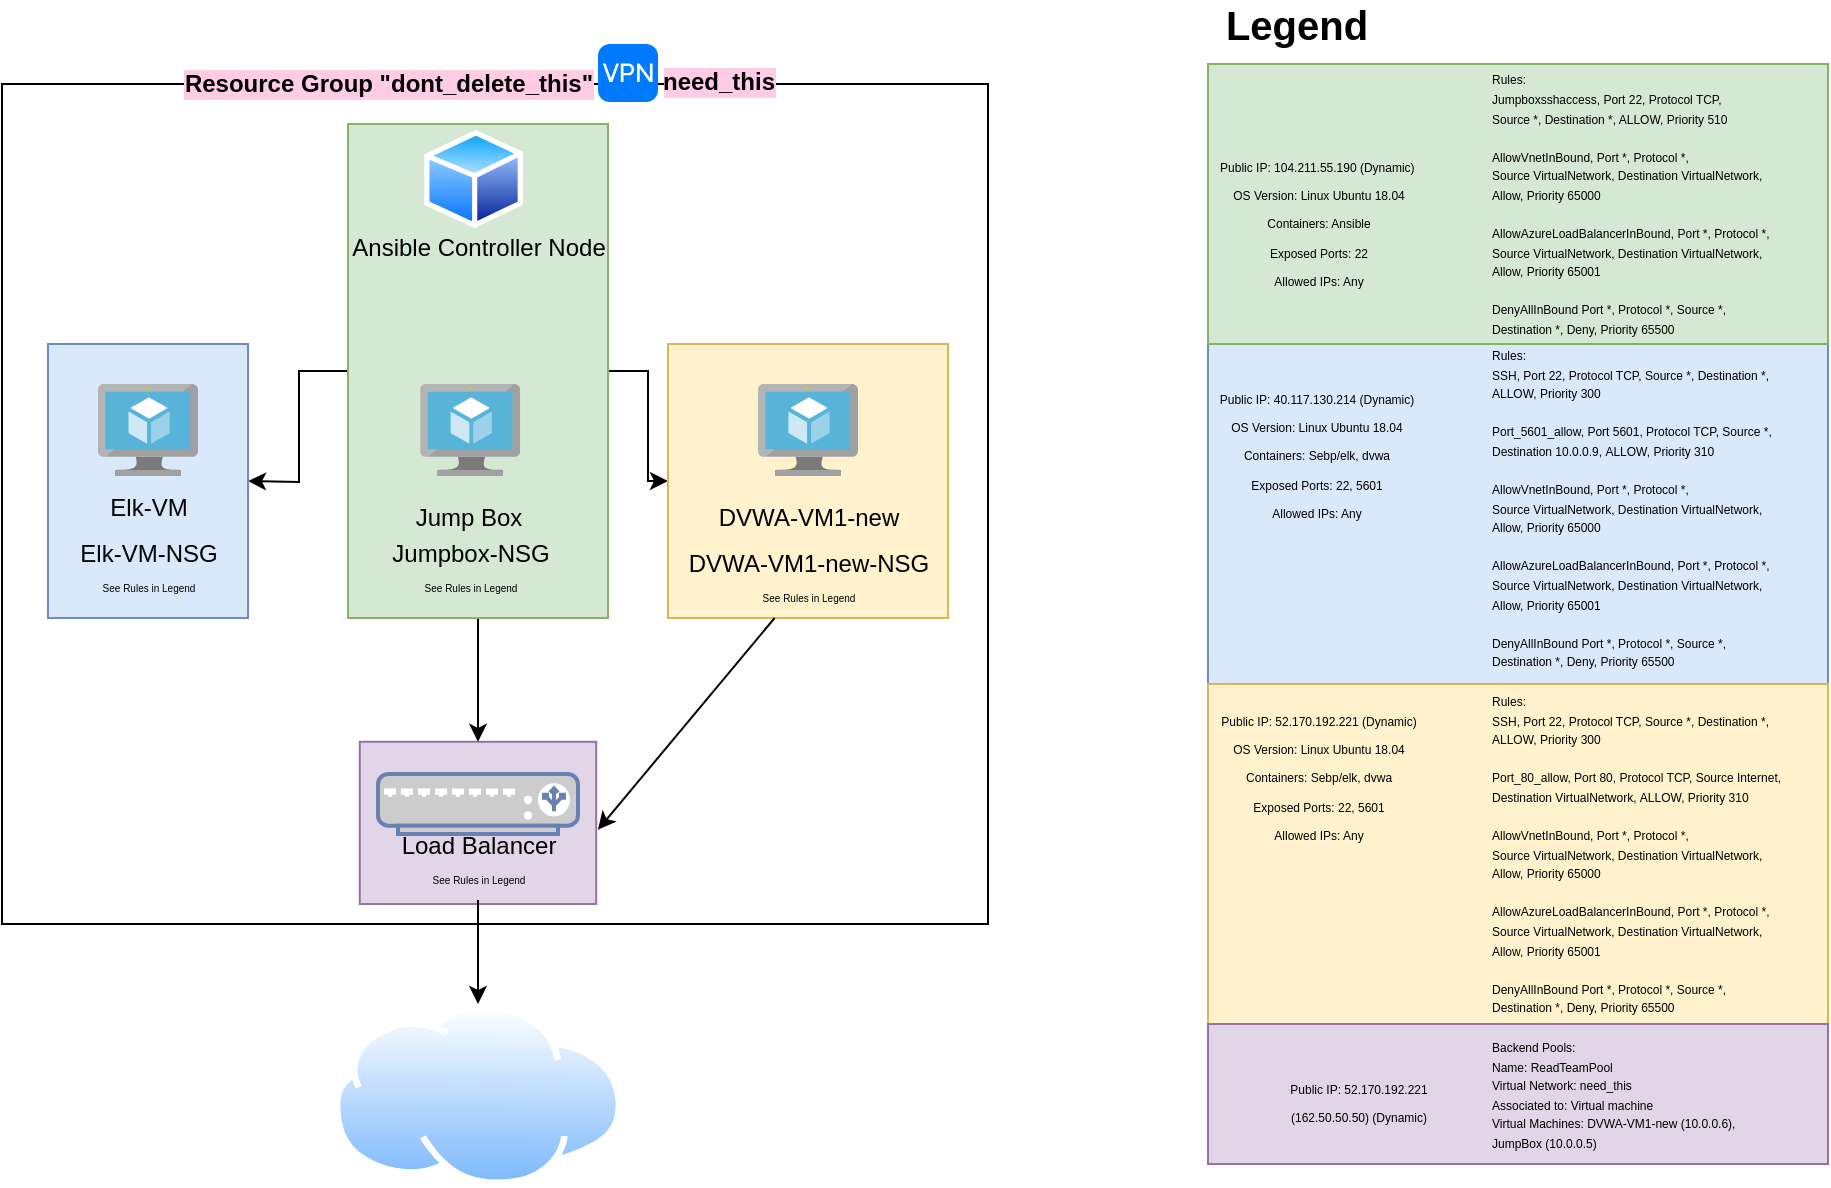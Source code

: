 <mxfile version="13.0.9" type="device" pages="2"><diagram name="Page-1" id="c37626ed-c26b-45fb-9056-f9ebc6bb27b6"><mxGraphModel dx="981" dy="549" grid="1" gridSize="10" guides="1" tooltips="1" connect="1" arrows="1" fold="1" page="1" pageScale="1" pageWidth="1100" pageHeight="850" background="#ffffff" math="0" shadow="0"><root><mxCell id="0"/><mxCell id="1" parent="0"/><mxCell id="4S_qGXJ5BOctIBCmGae--34" value="" style="whiteSpace=wrap;html=1;labelBackgroundColor=none;fontSize=8;" vertex="1" parent="1"><mxGeometry x="177" y="80" width="493" height="420" as="geometry"/></mxCell><mxCell id="4S_qGXJ5BOctIBCmGae--25" value="" style="whiteSpace=wrap;html=1;labelBackgroundColor=none;fontSize=8;fillColor=#e1d5e7;strokeColor=#9673a6;" vertex="1" parent="1"><mxGeometry x="355.89" y="408.89" width="118.22" height="81.11" as="geometry"/></mxCell><mxCell id="4S_qGXJ5BOctIBCmGae--10" value="" style="whiteSpace=wrap;html=1;fillColor=#dae8fc;strokeColor=#6c8ebf;" vertex="1" parent="1"><mxGeometry x="780" y="210" width="310" height="170" as="geometry"/></mxCell><mxCell id="4S_qGXJ5BOctIBCmGae--3" value="" style="whiteSpace=wrap;html=1;fillColor=#d5e8d4;strokeColor=#82b366;" vertex="1" parent="1"><mxGeometry x="780" y="70" width="310" height="140" as="geometry"/></mxCell><mxCell id="4S_qGXJ5BOctIBCmGae--20" style="edgeStyle=orthogonalEdgeStyle;rounded=0;orthogonalLoop=1;jettySize=auto;html=1;entryX=0;entryY=0.5;entryDx=0;entryDy=0;fontSize=8;" edge="1" parent="1" source="4S_qGXJ5BOctIBCmGae--1" target="4S_qGXJ5BOctIBCmGae--5"><mxGeometry relative="1" as="geometry"/></mxCell><mxCell id="4S_qGXJ5BOctIBCmGae--21" style="edgeStyle=orthogonalEdgeStyle;rounded=0;orthogonalLoop=1;jettySize=auto;html=1;fontSize=8;" edge="1" parent="1" source="4S_qGXJ5BOctIBCmGae--1"><mxGeometry relative="1" as="geometry"><mxPoint x="300.0" y="278.5" as="targetPoint"/></mxGeometry></mxCell><mxCell id="4S_qGXJ5BOctIBCmGae--28" style="edgeStyle=none;rounded=0;orthogonalLoop=1;jettySize=auto;html=1;entryX=0.5;entryY=0;entryDx=0;entryDy=0;fontSize=8;" edge="1" parent="1" source="4S_qGXJ5BOctIBCmGae--1" target="4S_qGXJ5BOctIBCmGae--25"><mxGeometry relative="1" as="geometry"/></mxCell><mxCell id="4S_qGXJ5BOctIBCmGae--1" value="" style="whiteSpace=wrap;html=1;fillColor=#d5e8d4;strokeColor=#82b366;" vertex="1" parent="1"><mxGeometry x="350" y="100" width="130" height="247" as="geometry"/></mxCell><mxCell id="QTtZAQtMALSK6WzC9Vb1-1" value="" style="html=1;strokeWidth=1;shadow=0;dashed=0;shape=mxgraph.ios7.misc.vpn;fillColor=#007AFF;strokeColor=none;buttonText=;strokeColor2=#222222;fontColor=#222222;fontSize=8;verticalLabelPosition=bottom;verticalAlign=top;align=center;fontStyle=1;labelBackgroundColor=#FFCCE6;" parent="1" vertex="1"><mxGeometry x="475" y="60" width="30" height="29" as="geometry"/></mxCell><mxCell id="QTtZAQtMALSK6WzC9Vb1-4" value="" style="aspect=fixed;perimeter=ellipsePerimeter;html=1;align=center;shadow=0;dashed=0;spacingTop=3;image;image=img/lib/active_directory/generic_node.svg;" parent="1" vertex="1"><mxGeometry x="387.78" y="103" width="50" height="49" as="geometry"/></mxCell><mxCell id="QTtZAQtMALSK6WzC9Vb1-8" value="Jump Box" style="text;html=1;resizable=0;autosize=1;align=center;verticalAlign=middle;points=[];fillColor=none;strokeColor=none;rounded=0;shadow=0;dashed=0;" parent="1" vertex="1"><mxGeometry x="375" y="287" width="70" height="20" as="geometry"/></mxCell><mxCell id="QTtZAQtMALSK6WzC9Vb1-16" value="Resource Group &quot;dont_delete_this&quot;" style="text;html=1;resizable=0;autosize=1;align=center;verticalAlign=middle;points=[];fillColor=none;strokeColor=none;rounded=0;shadow=0;dashed=0;fontStyle=1;labelBackgroundColor=#FFCCE6;" parent="1" vertex="1"><mxGeometry x="260" y="70" width="220" height="20" as="geometry"/></mxCell><mxCell id="QTtZAQtMALSK6WzC9Vb1-17" value="" style="aspect=fixed;perimeter=ellipsePerimeter;html=1;align=center;shadow=0;dashed=0;spacingTop=3;image;image=img/lib/active_directory/internet_cloud.svg;strokeColor=#FF3399;fillColor=#FFCCE6;" parent="1" vertex="1"><mxGeometry x="342.78" y="540" width="144.44" height="91" as="geometry"/></mxCell><mxCell id="QTtZAQtMALSK6WzC9Vb1-11" value="Ansible Controller Node" style="text;html=1;resizable=0;autosize=1;align=center;verticalAlign=middle;points=[];fillColor=none;strokeColor=none;rounded=0;shadow=0;dashed=0;" parent="1" vertex="1"><mxGeometry x="345" y="152" width="140" height="20" as="geometry"/></mxCell><mxCell id="QTtZAQtMALSK6WzC9Vb1-27" value="Jumpbox&lt;span style=&quot;color: rgba(0 , 0 , 0 , 0) ; font-family: monospace ; font-size: 0px&quot;&gt;%3CmxGraphModel%3E%3Croot%3E%3CmxCell%20id%3D%220%22%2F%3E%3CmxCell%20id%3D%221%22%20parent%3D%220%22%2F%3E%3CmxCell%20id%3D%222%22%20value%3D%22Elk-VM-NSG%26lt%3Bbr%20style%3D%26quot%3Bfont-size%3A%206px%26quot%3B%26gt%3B%26lt%3Bfont%20style%3D%26quot%3Bfont-size%3A%205px%26quot%3B%26gt%3BSee%20Rules%20Below%26lt%3B%2Ffont%26gt%3B%22%20style%3D%22text%3Bhtml%3D1%3Bresizable%3D0%3Bautosize%3D1%3Balign%3Dcenter%3BverticalAlign%3Dmiddle%3Bpoints%3D%5B%5D%3BfillColor%3Dnone%3BstrokeColor%3Dnone%3Brounded%3D0%3Bshadow%3D0%3Bdashed%3D0%3B%22%20vertex%3D%221%22%20parent%3D%221%22%3E%3CmxGeometry%20x%3D%22240%22%20y%3D%22290%22%20width%3D%2280%22%20height%3D%2240%22%20as%3D%22geometry%22%2F%3E%3C%2FmxCell%3E%3C%2Froot%3E%3C%2FmxGraphModel%3E&lt;/span&gt;-NSG&lt;br style=&quot;font-size: 6px&quot;&gt;&lt;span style=&quot;font-size: 5px&quot;&gt;See Rules in Legend&lt;/span&gt;" style="text;html=1;resizable=1;autosize=1;align=center;verticalAlign=middle;points=[];fillColor=none;strokeColor=none;rounded=0;shadow=0;dashed=0;" parent="1" vertex="1"><mxGeometry x="366.11" y="302" width="90" height="40" as="geometry"/></mxCell><mxCell id="QTtZAQtMALSK6WzC9Vb1-32" value="" style="aspect=fixed;html=1;points=[];align=center;image;fontSize=12;image=img/lib/mscae/Virtual_Machine.svg;shadow=0;dashed=0;strokeColor=#FF3399;fillColor=#FFCCE6;" parent="1" vertex="1"><mxGeometry x="386.11" y="230" width="50" height="46" as="geometry"/></mxCell><mxCell id="QTtZAQtMALSK6WzC9Vb1-35" value="&lt;font style=&quot;font-size: 6px&quot;&gt;Public IP: 104.211.55.190 (Dynamic)&amp;nbsp;&lt;br&gt;OS Version: Linux Ubuntu 18.04&lt;br&gt;Containers: Ansible&lt;br&gt;Exposed Ports: 22&lt;br&gt;Allowed IPs: Any&lt;br&gt;&lt;/font&gt;" style="text;html=1;resizable=0;autosize=1;align=center;verticalAlign=middle;points=[];fillColor=none;strokeColor=none;rounded=0;shadow=0;dashed=0;" parent="1" vertex="1"><mxGeometry x="780" y="103" width="110" height="90" as="geometry"/></mxCell><mxCell id="QTtZAQtMALSK6WzC9Vb1-36" value="need_this" style="text;html=1;resizable=0;autosize=1;align=center;verticalAlign=middle;points=[];fillColor=none;strokeColor=none;rounded=0;shadow=0;dashed=0;fontStyle=1;labelBackgroundColor=#FFCCE6;" parent="1" vertex="1"><mxGeometry x="500" y="69" width="70" height="20" as="geometry"/></mxCell><mxCell id="QTtZAQtMALSK6WzC9Vb1-37" value="&lt;font style=&quot;font-size: 6px&quot;&gt;Public IP: 40.117.130.214 (Dynamic)&lt;br&gt;OS Version: Linux Ubuntu 18.04&lt;br&gt;Containers: Sebp/elk, dvwa&lt;br&gt;Exposed Ports: 22, 5601&lt;span style=&quot;color: rgba(0 , 0 , 0 , 0) ; font-family: monospace ; font-size: 0px&quot;&gt;%3CmxGraphModel%3E%3Croot%3E%3CmxCell%20id%3D%220%22%2F%3E%3CmxCell%20id%3D%221%22%20parent%3D%220%22%2F%3E%3CmxCell%20id%3D%222%22%20value%3D%22%26lt%3Bfont%20style%3D%26quot%3Bfont-size%3A%206px%26quot%3B%26gt%3BPublic%20IP%3A%20104.211.55.190%26amp%3Bnbsp%3B%26lt%3Bbr%26gt%3BOS%20Version%3A%20Linux%20Ubuntu%2018.04%26lt%3Bbr%26gt%3BContainers%3A%20Ansible%26lt%3Bbr%26gt%3BExposed%20Ports%3A%2022%26lt%3Bbr%26gt%3BAllowed%20IPs%3A%20Any%26lt%3Bbr%26gt%3B%26lt%3B%2Ffont%26gt%3B%22%20style%3D%22text%3Bhtml%3D1%3Bresizable%3D0%3Bautosize%3D1%3Balign%3Dcenter%3BverticalAlign%3Dmiddle%3Bpoints%3D%5B%5D%3BfillColor%3Dnone%3BstrokeColor%3Dnone%3Brounded%3D0%3Bshadow%3D0%3Bdashed%3D0%3B%22%20vertex%3D%221%22%20parent%3D%221%22%3E%3CmxGeometry%20x%3D%2278.89%22%20y%3D%22176%22%20width%3D%22100%22%20height%3D%2290%22%20as%3D%22geometry%22%2F%3E%3C%2FmxCell%3E%3C%2Froot%3E%3C%2FmxGraphModel%3E&lt;/span&gt;&lt;span style=&quot;color: rgba(0 , 0 , 0 , 0) ; font-family: monospace ; font-size: 0px&quot;&gt;%3CmxGraphModel%3E%3Croot%3E%3CmxCell%20id%3D%220%22%2F%3E%3CmxCell%20id%3D%221%22%20parent%3D%220%22%2F%3E%3CmxCell%20id%3D%222%22%20value%3D%22%26lt%3Bfont%20style%3D%26quot%3Bfont-size%3A%206px%26quot%3B%26gt%3BPublic%20IP%3A%20104.211.55.190%26amp%3Bnbsp%3B%26lt%3Bbr%26gt%3BOS%20Version%3A%20Linux%20Ubuntu%2018.04%26lt%3Bbr%26gt%3BContainers%3A%20Ansible%26lt%3Bbr%26gt%3BExposed%20Ports%3A%2022%26lt%3Bbr%26gt%3BAllowed%20IPs%3A%20Any%26lt%3Bbr%26gt%3B%26lt%3B%2Ffont%26gt%3B%22%20style%3D%22text%3Bhtml%3D1%3Bresizable%3D0%3Bautosize%3D1%3Balign%3Dcenter%3BverticalAlign%3Dmiddle%3Bpoints%3D%5B%5D%3BfillColor%3Dnone%3BstrokeColor%3Dnone%3Brounded%3D0%3Bshadow%3D0%3Bdashed%3D0%3B%22%20vertex%3D%221%22%20parent%3D%221%22%3E%3CmxGeometry%20x%3D%2278.89%22%20y%3D%22176%22%20width%3D%22100%22%20height%3D%2290%22%20as%3D%22geometry%22%2F%3E%3C%2FmxCell%3E%3C%2Froot%3E%3C&lt;/span&gt;&lt;br&gt;Allowed IPs: Any&lt;br&gt;&lt;/font&gt;" style="text;html=1;resizable=0;autosize=1;align=center;verticalAlign=middle;points=[];fillColor=none;strokeColor=none;rounded=0;shadow=0;dashed=0;" parent="1" vertex="1"><mxGeometry x="778.5" y="218.5" width="110" height="90" as="geometry"/></mxCell><mxCell id="4S_qGXJ5BOctIBCmGae--4" value="" style="whiteSpace=wrap;html=1;fillColor=#dae8fc;strokeColor=#6c8ebf;" vertex="1" parent="1"><mxGeometry x="200" y="210" width="100" height="137" as="geometry"/></mxCell><mxCell id="4S_qGXJ5BOctIBCmGae--5" value="" style="whiteSpace=wrap;html=1;fillColor=#fff2cc;strokeColor=#d6b656;" vertex="1" parent="1"><mxGeometry x="510" y="210" width="140" height="137" as="geometry"/></mxCell><mxCell id="QTtZAQtMALSK6WzC9Vb1-33" value="" style="aspect=fixed;html=1;points=[];align=center;image;fontSize=12;image=img/lib/mscae/Virtual_Machine.svg;shadow=0;dashed=0;strokeColor=#FF3399;fillColor=#FFCCE6;" parent="1" vertex="1"><mxGeometry x="225" y="230" width="50" height="46" as="geometry"/></mxCell><mxCell id="QTtZAQtMALSK6WzC9Vb1-9" value="Elk-VM" style="text;html=1;resizable=0;autosize=1;align=center;verticalAlign=middle;points=[];fillColor=none;strokeColor=none;rounded=0;shadow=0;dashed=0;" parent="1" vertex="1"><mxGeometry x="225" y="282" width="50" height="20" as="geometry"/></mxCell><mxCell id="QTtZAQtMALSK6WzC9Vb1-22" value="Elk-VM-NSG&lt;br style=&quot;font-size: 6px&quot;&gt;&lt;font style=&quot;font-size: 5px&quot;&gt;See Rules in Legend&lt;/font&gt;" style="text;html=1;resizable=0;autosize=1;align=center;verticalAlign=middle;points=[];fillColor=none;strokeColor=none;rounded=0;shadow=0;dashed=0;" parent="1" vertex="1"><mxGeometry x="210" y="302" width="80" height="40" as="geometry"/></mxCell><mxCell id="QTtZAQtMALSK6WzC9Vb1-34" value="" style="aspect=fixed;html=1;points=[];align=center;image;fontSize=12;image=img/lib/mscae/Virtual_Machine.svg;shadow=0;dashed=0;strokeColor=#FF3399;fillColor=#FFCCE6;" parent="1" vertex="1"><mxGeometry x="555" y="230" width="50" height="46" as="geometry"/></mxCell><mxCell id="QTtZAQtMALSK6WzC9Vb1-10" value="DVWA-VM1-new" style="text;html=1;resizable=0;autosize=1;align=center;verticalAlign=middle;points=[];fillColor=none;strokeColor=none;rounded=0;shadow=0;dashed=0;" parent="1" vertex="1"><mxGeometry x="525" y="287" width="110" height="20" as="geometry"/></mxCell><mxCell id="4S_qGXJ5BOctIBCmGae--33" style="edgeStyle=none;rounded=0;orthogonalLoop=1;jettySize=auto;html=1;entryX=1.007;entryY=0.543;entryDx=0;entryDy=0;entryPerimeter=0;fontSize=8;" edge="1" parent="1" source="QTtZAQtMALSK6WzC9Vb1-28" target="4S_qGXJ5BOctIBCmGae--25"><mxGeometry relative="1" as="geometry"/></mxCell><mxCell id="QTtZAQtMALSK6WzC9Vb1-28" value="DVWA-VM1-new-NSG&lt;br style=&quot;font-size: 6px&quot;&gt;&lt;span style=&quot;font-size: 5px&quot;&gt;See Rules in Legend&lt;/span&gt;" style="text;html=1;resizable=0;autosize=1;align=center;verticalAlign=middle;points=[];fillColor=none;strokeColor=none;rounded=0;shadow=0;dashed=0;" parent="1" vertex="1"><mxGeometry x="510" y="307" width="140" height="40" as="geometry"/></mxCell><mxCell id="4S_qGXJ5BOctIBCmGae--12" value="" style="whiteSpace=wrap;html=1;fillColor=#fff2cc;strokeColor=#d6b656;" vertex="1" parent="1"><mxGeometry x="780" y="380" width="310" height="170" as="geometry"/></mxCell><mxCell id="QTtZAQtMALSK6WzC9Vb1-38" value="&lt;font style=&quot;font-size: 6px&quot;&gt;Public IP: 52.170.192.221 (Dynamic)&lt;br&gt;OS Version: Linux Ubuntu 18.04&lt;br&gt;Containers: Sebp/elk, dvwa&lt;br&gt;Exposed Ports: 22, 5601&lt;span style=&quot;color: rgba(0 , 0 , 0 , 0) ; font-family: monospace ; font-size: 0px&quot;&gt;%3CmxGraphModel%3E%3Croot%3E%3CmxCell%20id%3D%220%22%2F%3E%3CmxCell%20id%3D%221%22%20parent%3D%220%22%2F%3E%3CmxCell%20id%3D%222%22%20value%3D%22%26lt%3Bfont%20style%3D%26quot%3Bfont-size%3A%206px%26quot%3B%26gt%3BPublic%20IP%3A%20104.211.55.190%26amp%3Bnbsp%3B%26lt%3Bbr%26gt%3BOS%20Version%3A%20Linux%20Ubuntu%2018.04%26lt%3Bbr%26gt%3BContainers%3A%20Ansible%26lt%3Bbr%26gt%3BExposed%20Ports%3A%2022%26lt%3Bbr%26gt%3BAllowed%20IPs%3A%20Any%26lt%3Bbr%26gt%3B%26lt%3B%2Ffont%26gt%3B%22%20style%3D%22text%3Bhtml%3D1%3Bresizable%3D0%3Bautosize%3D1%3Balign%3Dcenter%3BverticalAlign%3Dmiddle%3Bpoints%3D%5B%5D%3BfillColor%3Dnone%3BstrokeColor%3Dnone%3Brounded%3D0%3Bshadow%3D0%3Bdashed%3D0%3B%22%20vertex%3D%221%22%20parent%3D%221%22%3E%3CmxGeometry%20x%3D%2278.89%22%20y%3D%22176%22%20width%3D%22100%22%20height%3D%2290%22%20as%3D%22geometry%22%2F%3E%3C%2FmxCell%3E%3C%2Froot%3E%3C%2FmxGraphModel%3E&lt;/span&gt;&lt;span style=&quot;color: rgba(0 , 0 , 0 , 0) ; font-family: monospace ; font-size: 0px&quot;&gt;%3CmxGraphModel%3E%3Croot%3E%3CmxCell%20id%3D%220%22%2F%3E%3CmxCell%20id%3D%221%22%20parent%3D%220%22%2F%3E%3CmxCell%20id%3D%222%22%20value%3D%22%26lt%3Bfont%20style%3D%26quot%3Bfont-size%3A%206px%26quot%3B%26gt%3BPublic%20IP%3A%20104.211.55.190%26amp%3Bnbsp%3B%26lt%3Bbr%26gt%3BOS%20Version%3A%20Linux%20Ubuntu%2018.04%26lt%3Bbr%26gt%3BContainers%3A%20Ansible%26lt%3Bbr%26gt%3BExposed%20Ports%3A%2022%26lt%3Bbr%26gt%3BAllowed%20IPs%3A%20Any%26lt%3Bbr%26gt%3B%26lt%3B%2Ffont%26gt%3B%22%20style%3D%22text%3Bhtml%3D1%3Bresizable%3D0%3Bautosize%3D1%3Balign%3Dcenter%3BverticalAlign%3Dmiddle%3Bpoints%3D%5B%5D%3BfillColor%3Dnone%3BstrokeColor%3Dnone%3Brounded%3D0%3Bshadow%3D0%3Bdashed%3D0%3B%22%20vertex%3D%221%22%20parent%3D%221%22%3E%3CmxGeometry%20x%3D%2278.89%22%20y%3D%22176%22%20width%3D%22100%22%20height%3D%2290%22%20as%3D%22geometry%22%2F%3E%3C%2FmxCell%3E%3C%2Froot%3E%3C&lt;/span&gt;&lt;br&gt;Allowed IPs: Any&lt;br&gt;&lt;/font&gt;" style="text;html=1;resizable=0;autosize=1;align=center;verticalAlign=middle;points=[];fillColor=none;strokeColor=none;rounded=0;shadow=0;dashed=0;" parent="1" vertex="1"><mxGeometry x="780" y="380" width="110" height="90" as="geometry"/></mxCell><mxCell id="4S_qGXJ5BOctIBCmGae--13" value="&lt;font style=&quot;font-size: 6px&quot;&gt;Rules: &lt;br&gt;Jumpboxsshaccess, Port 22, Protocol TCP,&lt;br&gt;Source *, Destination *, ALLOW, Priority 510&lt;br&gt;&lt;br&gt;AllowVnetInBound, Port *, Protocol *, &lt;br&gt;Source VirtualNetwork, Destination VirtualNetwork,&lt;br&gt;Allow, Priority 65000&lt;br&gt;&amp;nbsp;&lt;br&gt;AllowAzureLoadBalancerInBound, Port *, Protocol *,&amp;nbsp;&lt;br&gt;Source VirtualNetwork, Destination VirtualNetwork,&lt;br&gt;Allow, Priority 65001&lt;br&gt;&lt;br&gt;DenyAllInBound Port *, Protocol *,&amp;nbsp;Source *, &lt;br&gt;Destination *, Deny, Priority 65500&lt;br&gt;&lt;/font&gt;" style="text;html=1;resizable=0;autosize=1;align=left;verticalAlign=middle;points=[];fillColor=none;strokeColor=none;rounded=0;labelBackgroundColor=none;fontSize=8;" vertex="1" parent="1"><mxGeometry x="920" y="65" width="160" height="150" as="geometry"/></mxCell><mxCell id="4S_qGXJ5BOctIBCmGae--14" value="&lt;font style=&quot;font-size: 6px&quot;&gt;Rules: &lt;br&gt;SSH, Port 22, Protocol TCP, Source *, Destination *, &lt;br&gt;ALLOW, Priority 300&lt;br&gt;&lt;br&gt;Port_5601_allow, Port 5601, Protocol TCP,&amp;nbsp;Source *, &lt;br&gt;Destination 10.0.0.9,&amp;nbsp;ALLOW, Priority 310&lt;br&gt;&lt;br&gt;AllowVnetInBound, Port *, Protocol *, &lt;br&gt;Source VirtualNetwork, Destination VirtualNetwork,&lt;br&gt;Allow, Priority 65000&lt;br&gt;&amp;nbsp;&lt;br&gt;AllowAzureLoadBalancerInBound, Port *, Protocol *,&amp;nbsp;&lt;br&gt;Source VirtualNetwork, Destination VirtualNetwork,&lt;br&gt;Allow, Priority 65001&lt;br&gt;&lt;br&gt;DenyAllInBound Port *, Protocol *,&amp;nbsp;Source *, &lt;br&gt;Destination *, Deny, Priority 65500&lt;br&gt;&lt;/font&gt;" style="text;html=1;resizable=0;autosize=1;align=left;verticalAlign=middle;points=[];fillColor=none;strokeColor=none;rounded=0;labelBackgroundColor=none;fontSize=8;" vertex="1" parent="1"><mxGeometry x="920" y="202" width="160" height="180" as="geometry"/></mxCell><mxCell id="4S_qGXJ5BOctIBCmGae--15" value="&lt;font style=&quot;font-size: 6px&quot;&gt;Rules: &lt;br&gt;SSH, Port 22, Protocol TCP, Source *, Destination *, &lt;br&gt;ALLOW, Priority 300&lt;br&gt;&lt;br&gt;Port_80_allow, Port 80, Protocol TCP,&amp;nbsp;Source Internet, &lt;br&gt;Destination VirtualNetwork,&amp;nbsp;ALLOW, Priority 310&lt;br&gt;&lt;br&gt;AllowVnetInBound, Port *, Protocol *, &lt;br&gt;Source VirtualNetwork, Destination VirtualNetwork,&lt;br&gt;Allow, Priority 65000&lt;br&gt;&amp;nbsp;&lt;br&gt;AllowAzureLoadBalancerInBound, Port *, Protocol *,&amp;nbsp;&lt;br&gt;Source VirtualNetwork, Destination VirtualNetwork,&lt;br&gt;Allow, Priority 65001&lt;br&gt;&lt;br&gt;DenyAllInBound Port *, Protocol *,&amp;nbsp;Source *, &lt;br&gt;Destination *, Deny, Priority 65500&lt;br&gt;&lt;/font&gt;" style="text;html=1;resizable=0;autosize=1;align=left;verticalAlign=middle;points=[];fillColor=none;strokeColor=none;rounded=0;labelBackgroundColor=none;fontSize=8;" vertex="1" parent="1"><mxGeometry x="920" y="375" width="160" height="180" as="geometry"/></mxCell><mxCell id="4S_qGXJ5BOctIBCmGae--16" value="&lt;b&gt;&lt;font style=&quot;font-size: 20px&quot;&gt;Legend&lt;/font&gt;&lt;/b&gt;" style="text;html=1;resizable=0;autosize=1;align=center;verticalAlign=middle;points=[];fillColor=none;strokeColor=none;rounded=0;labelBackgroundColor=none;fontSize=8;" vertex="1" parent="1"><mxGeometry x="778.5" y="40" width="90" height="20" as="geometry"/></mxCell><mxCell id="4S_qGXJ5BOctIBCmGae--17" value="" style="fontColor=#0066CC;verticalAlign=top;verticalLabelPosition=bottom;labelPosition=center;align=center;html=1;outlineConnect=0;fillColor=#CCCCCC;strokeColor=#6881B3;gradientColor=none;gradientDirection=north;strokeWidth=2;shape=mxgraph.networks.load_balancer;labelBackgroundColor=none;" vertex="1" parent="1"><mxGeometry x="365" y="425" width="100" height="30" as="geometry"/></mxCell><mxCell id="4S_qGXJ5BOctIBCmGae--29" style="edgeStyle=none;rounded=0;orthogonalLoop=1;jettySize=auto;html=1;fontSize=8;entryX=0.5;entryY=0;entryDx=0;entryDy=0;" edge="1" parent="1" source="4S_qGXJ5BOctIBCmGae--24" target="QTtZAQtMALSK6WzC9Vb1-17"><mxGeometry relative="1" as="geometry"><mxPoint x="415" y="500" as="targetPoint"/></mxGeometry></mxCell><mxCell id="4S_qGXJ5BOctIBCmGae--24" value="Load Balancer&lt;br style=&quot;font-size: 6px&quot;&gt;&lt;span style=&quot;font-size: 5px&quot;&gt;See Rules in Legend&lt;/span&gt;" style="text;html=1;resizable=1;autosize=1;align=center;verticalAlign=middle;points=[];fillColor=none;strokeColor=none;rounded=0;shadow=0;dashed=0;" vertex="1" parent="1"><mxGeometry x="370" y="448" width="90" height="40" as="geometry"/></mxCell><mxCell id="4S_qGXJ5BOctIBCmGae--30" value="" style="whiteSpace=wrap;html=1;fillColor=#e1d5e7;strokeColor=#9673a6;" vertex="1" parent="1"><mxGeometry x="780" y="550" width="310" height="70" as="geometry"/></mxCell><mxCell id="4S_qGXJ5BOctIBCmGae--31" value="&lt;font style=&quot;font-size: 6px&quot;&gt;Public IP: 52.170.192.221 &lt;br&gt;(162.50.50.50) (Dynamic)&lt;br&gt;&lt;br&gt;&lt;/font&gt;" style="text;html=1;resizable=0;autosize=1;align=center;verticalAlign=middle;points=[];fillColor=none;strokeColor=none;rounded=0;shadow=0;dashed=0;" vertex="1" parent="1"><mxGeometry x="815" y="570" width="80" height="50" as="geometry"/></mxCell><mxCell id="4S_qGXJ5BOctIBCmGae--32" value="&lt;font style=&quot;font-size: 6px&quot;&gt;Backend Pools: &lt;br&gt;Name: ReadTeamPool&lt;br&gt;Virtual Network: need_this&lt;br&gt;Associated to: Virtual machine&lt;br&gt;Virtual Machines: DVWA-VM1-new (10.0.0.6), &lt;br&gt;JumpBox (10.0.0.5)&amp;nbsp;&lt;br&gt;&lt;br&gt;&lt;/font&gt;" style="text;html=1;resizable=0;autosize=1;align=left;verticalAlign=middle;points=[];fillColor=none;strokeColor=none;rounded=0;labelBackgroundColor=none;fontSize=8;" vertex="1" parent="1"><mxGeometry x="920" y="550" width="140" height="80" as="geometry"/></mxCell></root></mxGraphModel></diagram><diagram id="nKJ40x1RwQ2eshgrRguq" name="Page-2"><mxGraphModel dx="686" dy="741" grid="1" gridSize="10" guides="1" tooltips="1" connect="1" arrows="1" fold="1" page="1" pageScale="1" pageWidth="850" pageHeight="1100" math="0" shadow="0"><root><mxCell id="A2-1C848EeRZ4Ta0prmL-0"/><mxCell id="A2-1C848EeRZ4Ta0prmL-1" parent="A2-1C848EeRZ4Ta0prmL-0"/></root></mxGraphModel></diagram></mxfile>